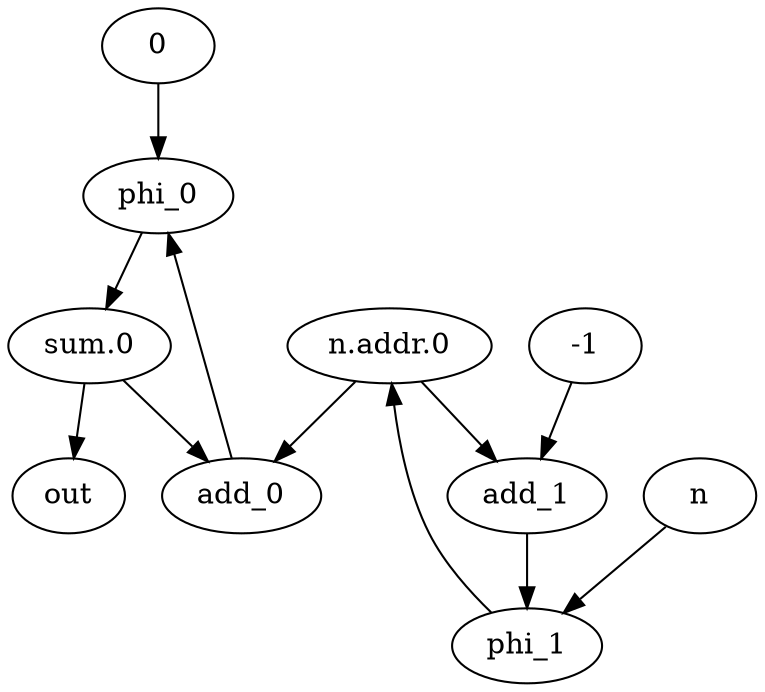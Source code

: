 digraph G {
"0" -> phi_0
add_0 -> phi_0
phi_0 -> "sum.0"
n -> phi_1
add_1 -> phi_1
phi_1 -> "n.addr.0"
"sum.0" -> add_0
"n.addr.0" -> add_0
"n.addr.0" -> add_1
"-1" -> add_1
"sum.0" -> out
}
